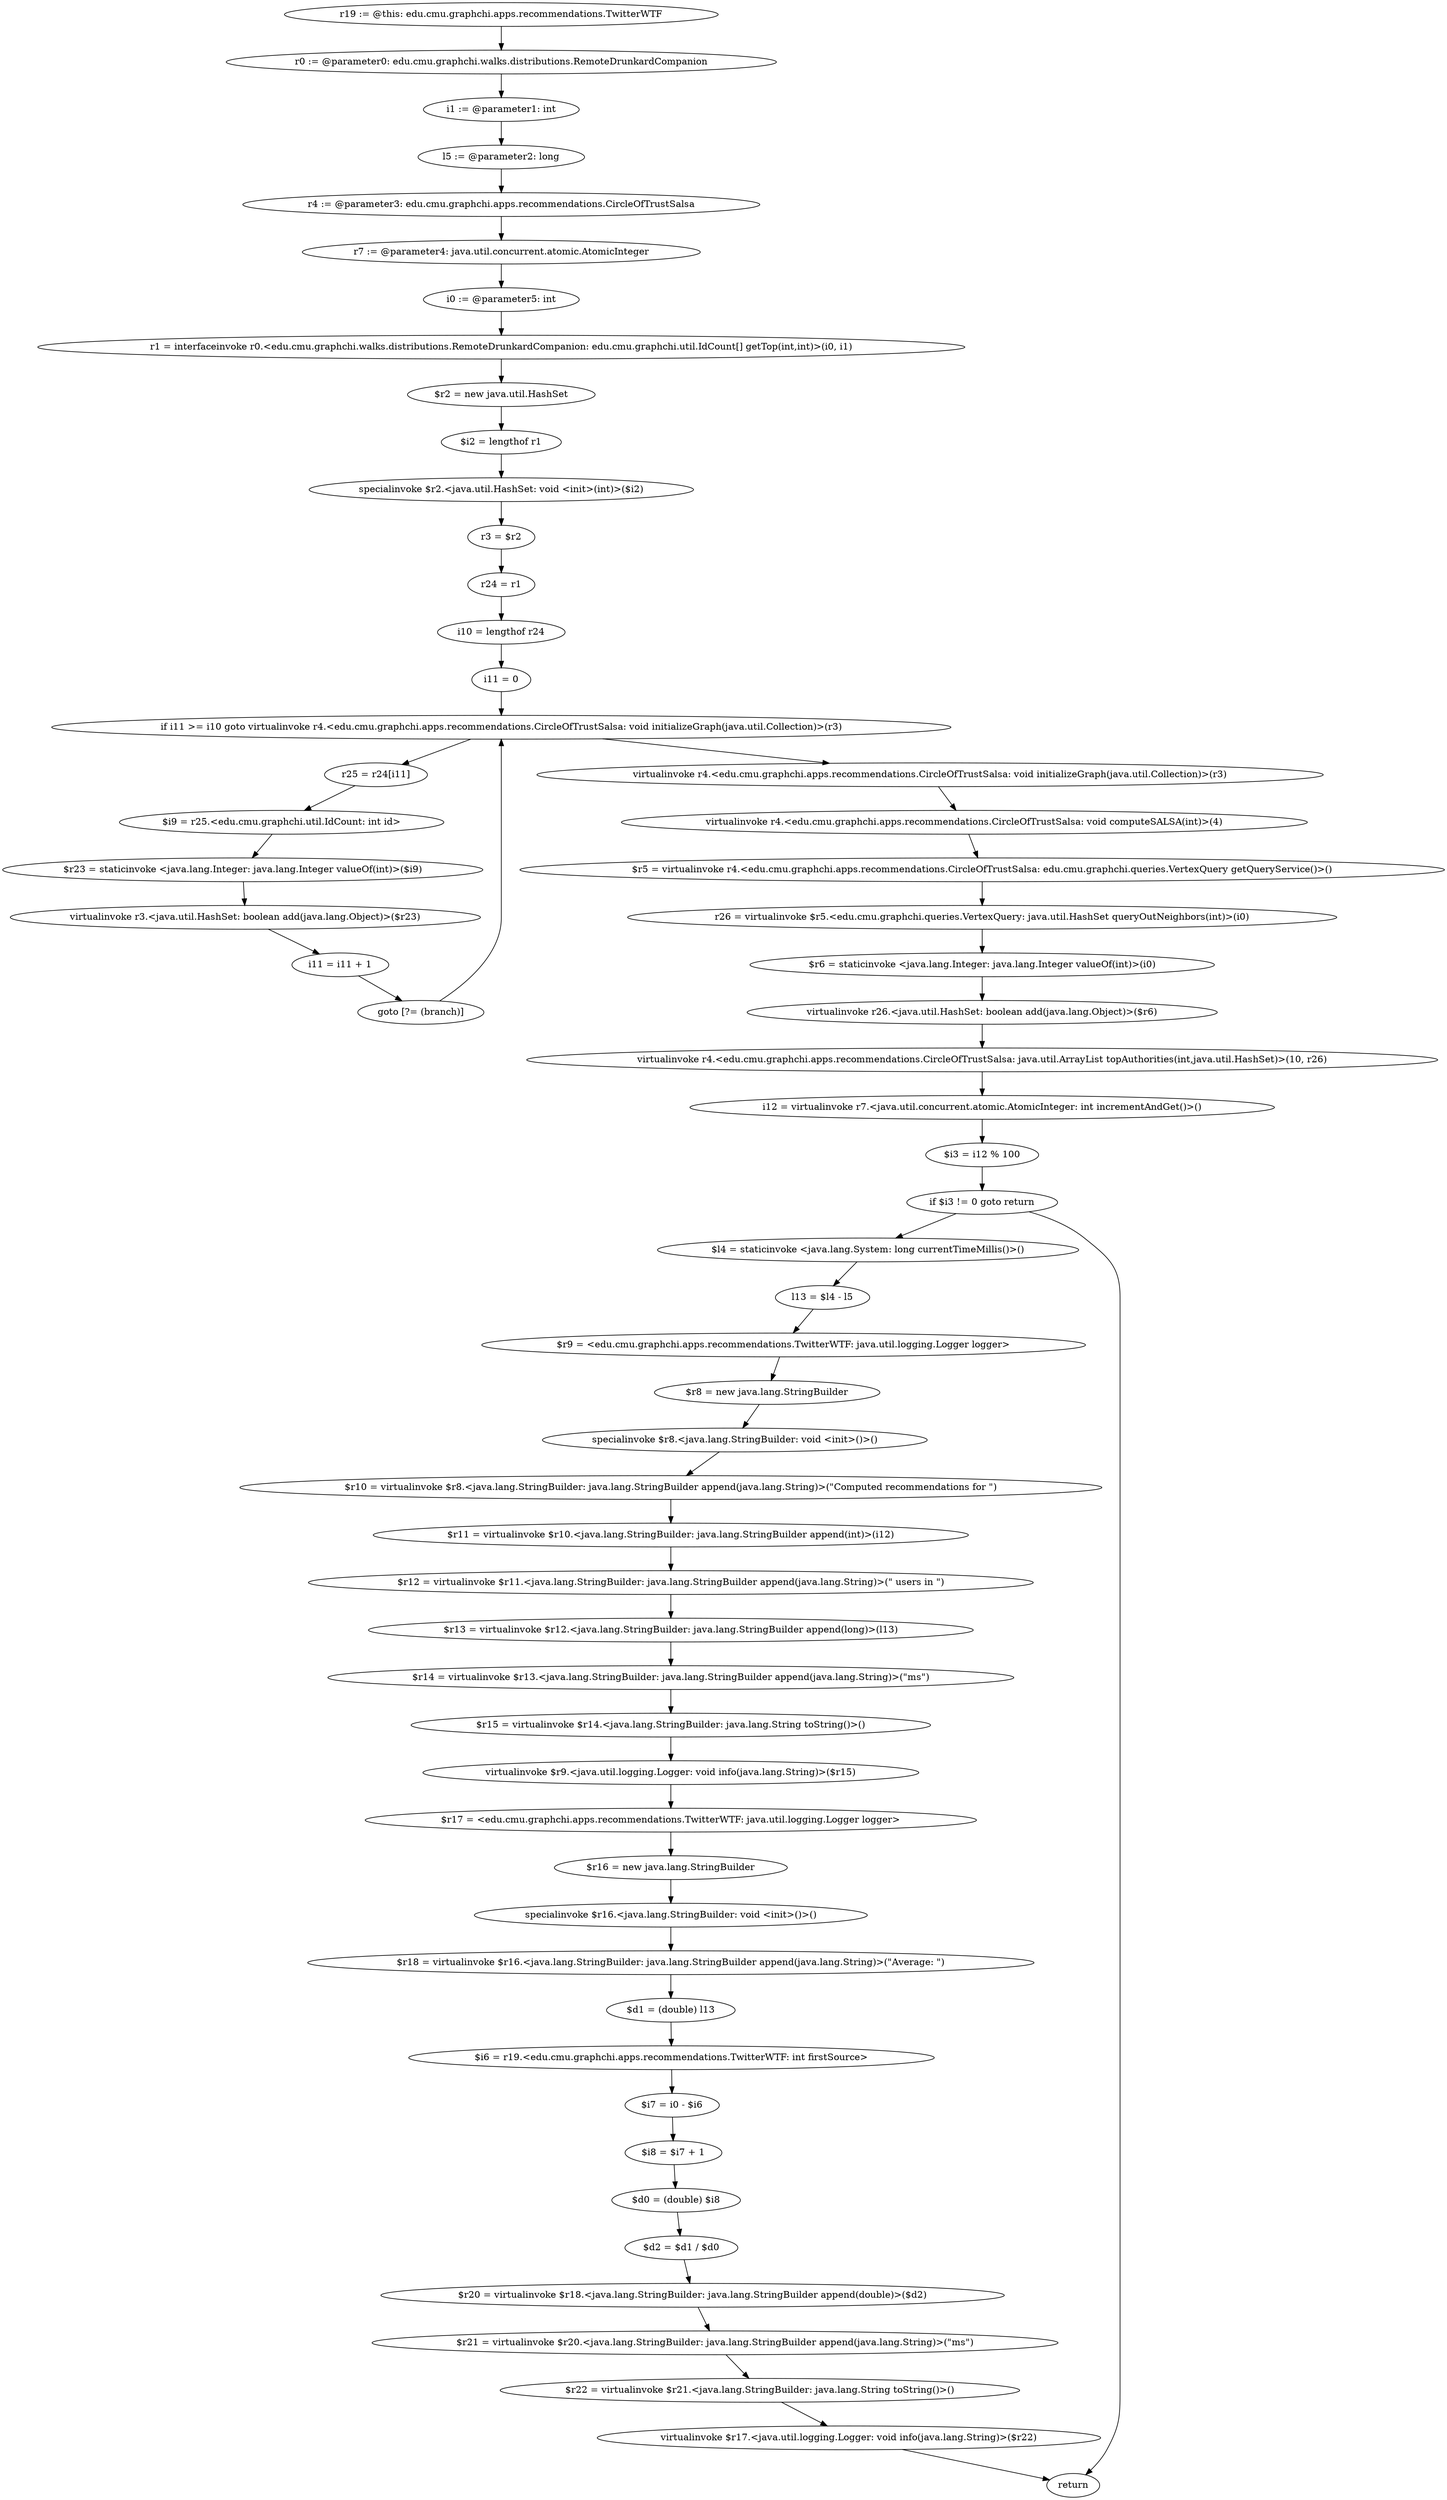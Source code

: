 digraph "unitGraph" {
    "r19 := @this: edu.cmu.graphchi.apps.recommendations.TwitterWTF"
    "r0 := @parameter0: edu.cmu.graphchi.walks.distributions.RemoteDrunkardCompanion"
    "i1 := @parameter1: int"
    "l5 := @parameter2: long"
    "r4 := @parameter3: edu.cmu.graphchi.apps.recommendations.CircleOfTrustSalsa"
    "r7 := @parameter4: java.util.concurrent.atomic.AtomicInteger"
    "i0 := @parameter5: int"
    "r1 = interfaceinvoke r0.<edu.cmu.graphchi.walks.distributions.RemoteDrunkardCompanion: edu.cmu.graphchi.util.IdCount[] getTop(int,int)>(i0, i1)"
    "$r2 = new java.util.HashSet"
    "$i2 = lengthof r1"
    "specialinvoke $r2.<java.util.HashSet: void <init>(int)>($i2)"
    "r3 = $r2"
    "r24 = r1"
    "i10 = lengthof r24"
    "i11 = 0"
    "if i11 >= i10 goto virtualinvoke r4.<edu.cmu.graphchi.apps.recommendations.CircleOfTrustSalsa: void initializeGraph(java.util.Collection)>(r3)"
    "r25 = r24[i11]"
    "$i9 = r25.<edu.cmu.graphchi.util.IdCount: int id>"
    "$r23 = staticinvoke <java.lang.Integer: java.lang.Integer valueOf(int)>($i9)"
    "virtualinvoke r3.<java.util.HashSet: boolean add(java.lang.Object)>($r23)"
    "i11 = i11 + 1"
    "goto [?= (branch)]"
    "virtualinvoke r4.<edu.cmu.graphchi.apps.recommendations.CircleOfTrustSalsa: void initializeGraph(java.util.Collection)>(r3)"
    "virtualinvoke r4.<edu.cmu.graphchi.apps.recommendations.CircleOfTrustSalsa: void computeSALSA(int)>(4)"
    "$r5 = virtualinvoke r4.<edu.cmu.graphchi.apps.recommendations.CircleOfTrustSalsa: edu.cmu.graphchi.queries.VertexQuery getQueryService()>()"
    "r26 = virtualinvoke $r5.<edu.cmu.graphchi.queries.VertexQuery: java.util.HashSet queryOutNeighbors(int)>(i0)"
    "$r6 = staticinvoke <java.lang.Integer: java.lang.Integer valueOf(int)>(i0)"
    "virtualinvoke r26.<java.util.HashSet: boolean add(java.lang.Object)>($r6)"
    "virtualinvoke r4.<edu.cmu.graphchi.apps.recommendations.CircleOfTrustSalsa: java.util.ArrayList topAuthorities(int,java.util.HashSet)>(10, r26)"
    "i12 = virtualinvoke r7.<java.util.concurrent.atomic.AtomicInteger: int incrementAndGet()>()"
    "$i3 = i12 % 100"
    "if $i3 != 0 goto return"
    "$l4 = staticinvoke <java.lang.System: long currentTimeMillis()>()"
    "l13 = $l4 - l5"
    "$r9 = <edu.cmu.graphchi.apps.recommendations.TwitterWTF: java.util.logging.Logger logger>"
    "$r8 = new java.lang.StringBuilder"
    "specialinvoke $r8.<java.lang.StringBuilder: void <init>()>()"
    "$r10 = virtualinvoke $r8.<java.lang.StringBuilder: java.lang.StringBuilder append(java.lang.String)>(\"Computed recommendations for \")"
    "$r11 = virtualinvoke $r10.<java.lang.StringBuilder: java.lang.StringBuilder append(int)>(i12)"
    "$r12 = virtualinvoke $r11.<java.lang.StringBuilder: java.lang.StringBuilder append(java.lang.String)>(\" users in \")"
    "$r13 = virtualinvoke $r12.<java.lang.StringBuilder: java.lang.StringBuilder append(long)>(l13)"
    "$r14 = virtualinvoke $r13.<java.lang.StringBuilder: java.lang.StringBuilder append(java.lang.String)>(\"ms\")"
    "$r15 = virtualinvoke $r14.<java.lang.StringBuilder: java.lang.String toString()>()"
    "virtualinvoke $r9.<java.util.logging.Logger: void info(java.lang.String)>($r15)"
    "$r17 = <edu.cmu.graphchi.apps.recommendations.TwitterWTF: java.util.logging.Logger logger>"
    "$r16 = new java.lang.StringBuilder"
    "specialinvoke $r16.<java.lang.StringBuilder: void <init>()>()"
    "$r18 = virtualinvoke $r16.<java.lang.StringBuilder: java.lang.StringBuilder append(java.lang.String)>(\"Average: \")"
    "$d1 = (double) l13"
    "$i6 = r19.<edu.cmu.graphchi.apps.recommendations.TwitterWTF: int firstSource>"
    "$i7 = i0 - $i6"
    "$i8 = $i7 + 1"
    "$d0 = (double) $i8"
    "$d2 = $d1 / $d0"
    "$r20 = virtualinvoke $r18.<java.lang.StringBuilder: java.lang.StringBuilder append(double)>($d2)"
    "$r21 = virtualinvoke $r20.<java.lang.StringBuilder: java.lang.StringBuilder append(java.lang.String)>(\"ms\")"
    "$r22 = virtualinvoke $r21.<java.lang.StringBuilder: java.lang.String toString()>()"
    "virtualinvoke $r17.<java.util.logging.Logger: void info(java.lang.String)>($r22)"
    "return"
    "r19 := @this: edu.cmu.graphchi.apps.recommendations.TwitterWTF"->"r0 := @parameter0: edu.cmu.graphchi.walks.distributions.RemoteDrunkardCompanion";
    "r0 := @parameter0: edu.cmu.graphchi.walks.distributions.RemoteDrunkardCompanion"->"i1 := @parameter1: int";
    "i1 := @parameter1: int"->"l5 := @parameter2: long";
    "l5 := @parameter2: long"->"r4 := @parameter3: edu.cmu.graphchi.apps.recommendations.CircleOfTrustSalsa";
    "r4 := @parameter3: edu.cmu.graphchi.apps.recommendations.CircleOfTrustSalsa"->"r7 := @parameter4: java.util.concurrent.atomic.AtomicInteger";
    "r7 := @parameter4: java.util.concurrent.atomic.AtomicInteger"->"i0 := @parameter5: int";
    "i0 := @parameter5: int"->"r1 = interfaceinvoke r0.<edu.cmu.graphchi.walks.distributions.RemoteDrunkardCompanion: edu.cmu.graphchi.util.IdCount[] getTop(int,int)>(i0, i1)";
    "r1 = interfaceinvoke r0.<edu.cmu.graphchi.walks.distributions.RemoteDrunkardCompanion: edu.cmu.graphchi.util.IdCount[] getTop(int,int)>(i0, i1)"->"$r2 = new java.util.HashSet";
    "$r2 = new java.util.HashSet"->"$i2 = lengthof r1";
    "$i2 = lengthof r1"->"specialinvoke $r2.<java.util.HashSet: void <init>(int)>($i2)";
    "specialinvoke $r2.<java.util.HashSet: void <init>(int)>($i2)"->"r3 = $r2";
    "r3 = $r2"->"r24 = r1";
    "r24 = r1"->"i10 = lengthof r24";
    "i10 = lengthof r24"->"i11 = 0";
    "i11 = 0"->"if i11 >= i10 goto virtualinvoke r4.<edu.cmu.graphchi.apps.recommendations.CircleOfTrustSalsa: void initializeGraph(java.util.Collection)>(r3)";
    "if i11 >= i10 goto virtualinvoke r4.<edu.cmu.graphchi.apps.recommendations.CircleOfTrustSalsa: void initializeGraph(java.util.Collection)>(r3)"->"r25 = r24[i11]";
    "if i11 >= i10 goto virtualinvoke r4.<edu.cmu.graphchi.apps.recommendations.CircleOfTrustSalsa: void initializeGraph(java.util.Collection)>(r3)"->"virtualinvoke r4.<edu.cmu.graphchi.apps.recommendations.CircleOfTrustSalsa: void initializeGraph(java.util.Collection)>(r3)";
    "r25 = r24[i11]"->"$i9 = r25.<edu.cmu.graphchi.util.IdCount: int id>";
    "$i9 = r25.<edu.cmu.graphchi.util.IdCount: int id>"->"$r23 = staticinvoke <java.lang.Integer: java.lang.Integer valueOf(int)>($i9)";
    "$r23 = staticinvoke <java.lang.Integer: java.lang.Integer valueOf(int)>($i9)"->"virtualinvoke r3.<java.util.HashSet: boolean add(java.lang.Object)>($r23)";
    "virtualinvoke r3.<java.util.HashSet: boolean add(java.lang.Object)>($r23)"->"i11 = i11 + 1";
    "i11 = i11 + 1"->"goto [?= (branch)]";
    "goto [?= (branch)]"->"if i11 >= i10 goto virtualinvoke r4.<edu.cmu.graphchi.apps.recommendations.CircleOfTrustSalsa: void initializeGraph(java.util.Collection)>(r3)";
    "virtualinvoke r4.<edu.cmu.graphchi.apps.recommendations.CircleOfTrustSalsa: void initializeGraph(java.util.Collection)>(r3)"->"virtualinvoke r4.<edu.cmu.graphchi.apps.recommendations.CircleOfTrustSalsa: void computeSALSA(int)>(4)";
    "virtualinvoke r4.<edu.cmu.graphchi.apps.recommendations.CircleOfTrustSalsa: void computeSALSA(int)>(4)"->"$r5 = virtualinvoke r4.<edu.cmu.graphchi.apps.recommendations.CircleOfTrustSalsa: edu.cmu.graphchi.queries.VertexQuery getQueryService()>()";
    "$r5 = virtualinvoke r4.<edu.cmu.graphchi.apps.recommendations.CircleOfTrustSalsa: edu.cmu.graphchi.queries.VertexQuery getQueryService()>()"->"r26 = virtualinvoke $r5.<edu.cmu.graphchi.queries.VertexQuery: java.util.HashSet queryOutNeighbors(int)>(i0)";
    "r26 = virtualinvoke $r5.<edu.cmu.graphchi.queries.VertexQuery: java.util.HashSet queryOutNeighbors(int)>(i0)"->"$r6 = staticinvoke <java.lang.Integer: java.lang.Integer valueOf(int)>(i0)";
    "$r6 = staticinvoke <java.lang.Integer: java.lang.Integer valueOf(int)>(i0)"->"virtualinvoke r26.<java.util.HashSet: boolean add(java.lang.Object)>($r6)";
    "virtualinvoke r26.<java.util.HashSet: boolean add(java.lang.Object)>($r6)"->"virtualinvoke r4.<edu.cmu.graphchi.apps.recommendations.CircleOfTrustSalsa: java.util.ArrayList topAuthorities(int,java.util.HashSet)>(10, r26)";
    "virtualinvoke r4.<edu.cmu.graphchi.apps.recommendations.CircleOfTrustSalsa: java.util.ArrayList topAuthorities(int,java.util.HashSet)>(10, r26)"->"i12 = virtualinvoke r7.<java.util.concurrent.atomic.AtomicInteger: int incrementAndGet()>()";
    "i12 = virtualinvoke r7.<java.util.concurrent.atomic.AtomicInteger: int incrementAndGet()>()"->"$i3 = i12 % 100";
    "$i3 = i12 % 100"->"if $i3 != 0 goto return";
    "if $i3 != 0 goto return"->"$l4 = staticinvoke <java.lang.System: long currentTimeMillis()>()";
    "if $i3 != 0 goto return"->"return";
    "$l4 = staticinvoke <java.lang.System: long currentTimeMillis()>()"->"l13 = $l4 - l5";
    "l13 = $l4 - l5"->"$r9 = <edu.cmu.graphchi.apps.recommendations.TwitterWTF: java.util.logging.Logger logger>";
    "$r9 = <edu.cmu.graphchi.apps.recommendations.TwitterWTF: java.util.logging.Logger logger>"->"$r8 = new java.lang.StringBuilder";
    "$r8 = new java.lang.StringBuilder"->"specialinvoke $r8.<java.lang.StringBuilder: void <init>()>()";
    "specialinvoke $r8.<java.lang.StringBuilder: void <init>()>()"->"$r10 = virtualinvoke $r8.<java.lang.StringBuilder: java.lang.StringBuilder append(java.lang.String)>(\"Computed recommendations for \")";
    "$r10 = virtualinvoke $r8.<java.lang.StringBuilder: java.lang.StringBuilder append(java.lang.String)>(\"Computed recommendations for \")"->"$r11 = virtualinvoke $r10.<java.lang.StringBuilder: java.lang.StringBuilder append(int)>(i12)";
    "$r11 = virtualinvoke $r10.<java.lang.StringBuilder: java.lang.StringBuilder append(int)>(i12)"->"$r12 = virtualinvoke $r11.<java.lang.StringBuilder: java.lang.StringBuilder append(java.lang.String)>(\" users in \")";
    "$r12 = virtualinvoke $r11.<java.lang.StringBuilder: java.lang.StringBuilder append(java.lang.String)>(\" users in \")"->"$r13 = virtualinvoke $r12.<java.lang.StringBuilder: java.lang.StringBuilder append(long)>(l13)";
    "$r13 = virtualinvoke $r12.<java.lang.StringBuilder: java.lang.StringBuilder append(long)>(l13)"->"$r14 = virtualinvoke $r13.<java.lang.StringBuilder: java.lang.StringBuilder append(java.lang.String)>(\"ms\")";
    "$r14 = virtualinvoke $r13.<java.lang.StringBuilder: java.lang.StringBuilder append(java.lang.String)>(\"ms\")"->"$r15 = virtualinvoke $r14.<java.lang.StringBuilder: java.lang.String toString()>()";
    "$r15 = virtualinvoke $r14.<java.lang.StringBuilder: java.lang.String toString()>()"->"virtualinvoke $r9.<java.util.logging.Logger: void info(java.lang.String)>($r15)";
    "virtualinvoke $r9.<java.util.logging.Logger: void info(java.lang.String)>($r15)"->"$r17 = <edu.cmu.graphchi.apps.recommendations.TwitterWTF: java.util.logging.Logger logger>";
    "$r17 = <edu.cmu.graphchi.apps.recommendations.TwitterWTF: java.util.logging.Logger logger>"->"$r16 = new java.lang.StringBuilder";
    "$r16 = new java.lang.StringBuilder"->"specialinvoke $r16.<java.lang.StringBuilder: void <init>()>()";
    "specialinvoke $r16.<java.lang.StringBuilder: void <init>()>()"->"$r18 = virtualinvoke $r16.<java.lang.StringBuilder: java.lang.StringBuilder append(java.lang.String)>(\"Average: \")";
    "$r18 = virtualinvoke $r16.<java.lang.StringBuilder: java.lang.StringBuilder append(java.lang.String)>(\"Average: \")"->"$d1 = (double) l13";
    "$d1 = (double) l13"->"$i6 = r19.<edu.cmu.graphchi.apps.recommendations.TwitterWTF: int firstSource>";
    "$i6 = r19.<edu.cmu.graphchi.apps.recommendations.TwitterWTF: int firstSource>"->"$i7 = i0 - $i6";
    "$i7 = i0 - $i6"->"$i8 = $i7 + 1";
    "$i8 = $i7 + 1"->"$d0 = (double) $i8";
    "$d0 = (double) $i8"->"$d2 = $d1 / $d0";
    "$d2 = $d1 / $d0"->"$r20 = virtualinvoke $r18.<java.lang.StringBuilder: java.lang.StringBuilder append(double)>($d2)";
    "$r20 = virtualinvoke $r18.<java.lang.StringBuilder: java.lang.StringBuilder append(double)>($d2)"->"$r21 = virtualinvoke $r20.<java.lang.StringBuilder: java.lang.StringBuilder append(java.lang.String)>(\"ms\")";
    "$r21 = virtualinvoke $r20.<java.lang.StringBuilder: java.lang.StringBuilder append(java.lang.String)>(\"ms\")"->"$r22 = virtualinvoke $r21.<java.lang.StringBuilder: java.lang.String toString()>()";
    "$r22 = virtualinvoke $r21.<java.lang.StringBuilder: java.lang.String toString()>()"->"virtualinvoke $r17.<java.util.logging.Logger: void info(java.lang.String)>($r22)";
    "virtualinvoke $r17.<java.util.logging.Logger: void info(java.lang.String)>($r22)"->"return";
}
